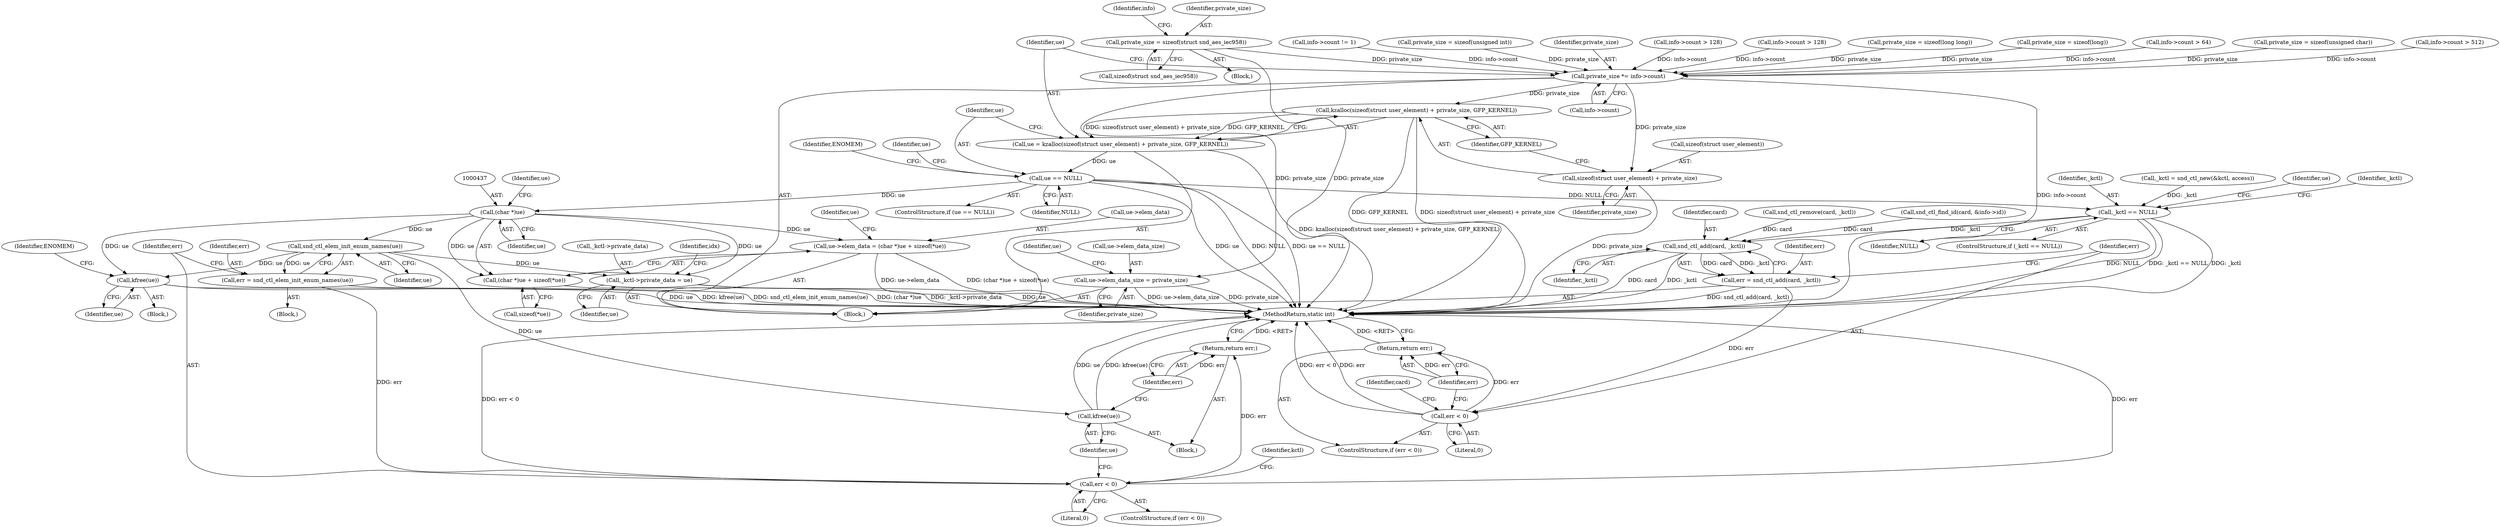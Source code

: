 digraph "0_linux_07f4d9d74a04aa7c72c5dae0ef97565f28f17b92@API" {
"1000375" [label="(Call,private_size = sizeof(struct snd_aes_iec958))"];
"1000393" [label="(Call,private_size *= info->count)"];
"1000400" [label="(Call,kzalloc(sizeof(struct user_element) + private_size, GFP_KERNEL))"];
"1000398" [label="(Call,ue = kzalloc(sizeof(struct user_element) + private_size, GFP_KERNEL))"];
"1000407" [label="(Call,ue == NULL)"];
"1000436" [label="(Call,(char *)ue)"];
"1000431" [label="(Call,ue->elem_data = (char *)ue + sizeof(*ue))"];
"1000435" [label="(Call,(char *)ue + sizeof(*ue))"];
"1000458" [label="(Call,snd_ctl_elem_init_enum_names(ue))"];
"1000456" [label="(Call,err = snd_ctl_elem_init_enum_names(ue))"];
"1000461" [label="(Call,err < 0)"];
"1000467" [label="(Return,return err;)"];
"1000465" [label="(Call,kfree(ue))"];
"1000489" [label="(Call,kfree(ue))"];
"1000494" [label="(Call,_kctl->private_data = ue)"];
"1000481" [label="(Call,_kctl == NULL)"];
"1000521" [label="(Call,snd_ctl_add(card, _kctl))"];
"1000519" [label="(Call,err = snd_ctl_add(card, _kctl))"];
"1000525" [label="(Call,err < 0)"];
"1000528" [label="(Return,return err;)"];
"1000401" [label="(Call,sizeof(struct user_element) + private_size)"];
"1000442" [label="(Call,ue->elem_data_size = private_size)"];
"1000490" [label="(Identifier,ue)"];
"1000305" [label="(Call,private_size = sizeof(long))"];
"1000441" [label="(Identifier,ue)"];
"1000407" [label="(Call,ue == NULL)"];
"1000466" [label="(Identifier,ue)"];
"1000177" [label="(Call,snd_ctl_find_id(card, &info->id))"];
"1000431" [label="(Call,ue->elem_data = (char *)ue + sizeof(*ue))"];
"1000458" [label="(Call,snd_ctl_elem_init_enum_names(ue))"];
"1000483" [label="(Identifier,NULL)"];
"1000527" [label="(Literal,0)"];
"1000382" [label="(Identifier,info)"];
"1000415" [label="(Identifier,ue)"];
"1000376" [label="(Identifier,private_size)"];
"1000481" [label="(Call,_kctl == NULL)"];
"1000495" [label="(Call,_kctl->private_data)"];
"1000402" [label="(Call,sizeof(struct user_element))"];
"1000482" [label="(Identifier,_kctl)"];
"1000393" [label="(Call,private_size *= info->count)"];
"1000462" [label="(Identifier,err)"];
"1000498" [label="(Identifier,ue)"];
"1000325" [label="(Call,info->count > 64)"];
"1000442" [label="(Call,ue->elem_data_size = private_size)"];
"1000412" [label="(Identifier,ENOMEM)"];
"1000444" [label="(Identifier,ue)"];
"1000360" [label="(Call,private_size = sizeof(unsigned char))"];
"1000522" [label="(Identifier,card)"];
"1000521" [label="(Call,snd_ctl_add(card, _kctl))"];
"1000524" [label="(ControlStructure,if (err < 0))"];
"1000471" [label="(Identifier,kctl)"];
"1000494" [label="(Call,_kctl->private_data = ue)"];
"1000465" [label="(Call,kfree(ue))"];
"1000463" [label="(Literal,0)"];
"1000398" [label="(Call,ue = kzalloc(sizeof(struct user_element) + private_size, GFP_KERNEL))"];
"1000461" [label="(Call,err < 0)"];
"1000399" [label="(Identifier,ue)"];
"1000533" [label="(Identifier,card)"];
"1000104" [label="(Block,)"];
"1000432" [label="(Call,ue->elem_data)"];
"1000446" [label="(Identifier,private_size)"];
"1000546" [label="(MethodReturn,static int)"];
"1000501" [label="(Identifier,idx)"];
"1000460" [label="(ControlStructure,if (err < 0))"];
"1000365" [label="(Call,info->count > 512)"];
"1000406" [label="(ControlStructure,if (ue == NULL))"];
"1000404" [label="(Identifier,private_size)"];
"1000375" [label="(Call,private_size = sizeof(struct snd_aes_iec958))"];
"1000401" [label="(Call,sizeof(struct user_element) + private_size)"];
"1000480" [label="(ControlStructure,if (_kctl == NULL))"];
"1000405" [label="(Identifier,GFP_KERNEL)"];
"1000380" [label="(Call,info->count != 1)"];
"1000526" [label="(Identifier,err)"];
"1000484" [label="(Block,)"];
"1000377" [label="(Call,sizeof(struct snd_aes_iec958))"];
"1000474" [label="(Call,_kctl = snd_ctl_new(&kctl, access))"];
"1000468" [label="(Identifier,err)"];
"1000519" [label="(Call,err = snd_ctl_add(card, _kctl))"];
"1000436" [label="(Call,(char *)ue)"];
"1000438" [label="(Identifier,ue)"];
"1000335" [label="(Call,private_size = sizeof(unsigned int))"];
"1000400" [label="(Call,kzalloc(sizeof(struct user_element) + private_size, GFP_KERNEL))"];
"1000451" [label="(Identifier,ue)"];
"1000467" [label="(Return,return err;)"];
"1000520" [label="(Identifier,err)"];
"1000456" [label="(Call,err = snd_ctl_elem_init_enum_names(ue))"];
"1000394" [label="(Identifier,private_size)"];
"1000457" [label="(Identifier,err)"];
"1000341" [label="(Call,info->count > 128)"];
"1000395" [label="(Call,info->count)"];
"1000528" [label="(Return,return err;)"];
"1000408" [label="(Identifier,ue)"];
"1000529" [label="(Identifier,err)"];
"1000409" [label="(Identifier,NULL)"];
"1000493" [label="(Identifier,ENOMEM)"];
"1000523" [label="(Identifier,_kctl)"];
"1000487" [label="(Identifier,ue)"];
"1000489" [label="(Call,kfree(ue))"];
"1000193" [label="(Call,snd_ctl_remove(card, _kctl))"];
"1000310" [label="(Call,info->count > 128)"];
"1000302" [label="(Block,)"];
"1000464" [label="(Block,)"];
"1000435" [label="(Call,(char *)ue + sizeof(*ue))"];
"1000455" [label="(Block,)"];
"1000443" [label="(Call,ue->elem_data_size)"];
"1000320" [label="(Call,private_size = sizeof(long long))"];
"1000525" [label="(Call,err < 0)"];
"1000439" [label="(Call,sizeof(*ue))"];
"1000496" [label="(Identifier,_kctl)"];
"1000459" [label="(Identifier,ue)"];
"1000375" -> "1000302"  [label="AST: "];
"1000375" -> "1000377"  [label="CFG: "];
"1000376" -> "1000375"  [label="AST: "];
"1000377" -> "1000375"  [label="AST: "];
"1000382" -> "1000375"  [label="CFG: "];
"1000375" -> "1000546"  [label="DDG: private_size"];
"1000375" -> "1000393"  [label="DDG: private_size"];
"1000393" -> "1000104"  [label="AST: "];
"1000393" -> "1000395"  [label="CFG: "];
"1000394" -> "1000393"  [label="AST: "];
"1000395" -> "1000393"  [label="AST: "];
"1000399" -> "1000393"  [label="CFG: "];
"1000393" -> "1000546"  [label="DDG: info->count"];
"1000325" -> "1000393"  [label="DDG: info->count"];
"1000310" -> "1000393"  [label="DDG: info->count"];
"1000341" -> "1000393"  [label="DDG: info->count"];
"1000365" -> "1000393"  [label="DDG: info->count"];
"1000380" -> "1000393"  [label="DDG: info->count"];
"1000335" -> "1000393"  [label="DDG: private_size"];
"1000360" -> "1000393"  [label="DDG: private_size"];
"1000305" -> "1000393"  [label="DDG: private_size"];
"1000320" -> "1000393"  [label="DDG: private_size"];
"1000393" -> "1000400"  [label="DDG: private_size"];
"1000393" -> "1000401"  [label="DDG: private_size"];
"1000393" -> "1000442"  [label="DDG: private_size"];
"1000400" -> "1000398"  [label="AST: "];
"1000400" -> "1000405"  [label="CFG: "];
"1000401" -> "1000400"  [label="AST: "];
"1000405" -> "1000400"  [label="AST: "];
"1000398" -> "1000400"  [label="CFG: "];
"1000400" -> "1000546"  [label="DDG: GFP_KERNEL"];
"1000400" -> "1000546"  [label="DDG: sizeof(struct user_element) + private_size"];
"1000400" -> "1000398"  [label="DDG: sizeof(struct user_element) + private_size"];
"1000400" -> "1000398"  [label="DDG: GFP_KERNEL"];
"1000398" -> "1000104"  [label="AST: "];
"1000399" -> "1000398"  [label="AST: "];
"1000408" -> "1000398"  [label="CFG: "];
"1000398" -> "1000546"  [label="DDG: kzalloc(sizeof(struct user_element) + private_size, GFP_KERNEL)"];
"1000398" -> "1000407"  [label="DDG: ue"];
"1000407" -> "1000406"  [label="AST: "];
"1000407" -> "1000409"  [label="CFG: "];
"1000408" -> "1000407"  [label="AST: "];
"1000409" -> "1000407"  [label="AST: "];
"1000412" -> "1000407"  [label="CFG: "];
"1000415" -> "1000407"  [label="CFG: "];
"1000407" -> "1000546"  [label="DDG: NULL"];
"1000407" -> "1000546"  [label="DDG: ue == NULL"];
"1000407" -> "1000546"  [label="DDG: ue"];
"1000407" -> "1000436"  [label="DDG: ue"];
"1000407" -> "1000481"  [label="DDG: NULL"];
"1000436" -> "1000435"  [label="AST: "];
"1000436" -> "1000438"  [label="CFG: "];
"1000437" -> "1000436"  [label="AST: "];
"1000438" -> "1000436"  [label="AST: "];
"1000441" -> "1000436"  [label="CFG: "];
"1000436" -> "1000431"  [label="DDG: ue"];
"1000436" -> "1000435"  [label="DDG: ue"];
"1000436" -> "1000458"  [label="DDG: ue"];
"1000436" -> "1000489"  [label="DDG: ue"];
"1000436" -> "1000494"  [label="DDG: ue"];
"1000431" -> "1000104"  [label="AST: "];
"1000431" -> "1000435"  [label="CFG: "];
"1000432" -> "1000431"  [label="AST: "];
"1000435" -> "1000431"  [label="AST: "];
"1000444" -> "1000431"  [label="CFG: "];
"1000431" -> "1000546"  [label="DDG: ue->elem_data"];
"1000431" -> "1000546"  [label="DDG: (char *)ue + sizeof(*ue)"];
"1000435" -> "1000439"  [label="CFG: "];
"1000439" -> "1000435"  [label="AST: "];
"1000435" -> "1000546"  [label="DDG: (char *)ue"];
"1000458" -> "1000456"  [label="AST: "];
"1000458" -> "1000459"  [label="CFG: "];
"1000459" -> "1000458"  [label="AST: "];
"1000456" -> "1000458"  [label="CFG: "];
"1000458" -> "1000456"  [label="DDG: ue"];
"1000458" -> "1000465"  [label="DDG: ue"];
"1000458" -> "1000489"  [label="DDG: ue"];
"1000458" -> "1000494"  [label="DDG: ue"];
"1000456" -> "1000455"  [label="AST: "];
"1000457" -> "1000456"  [label="AST: "];
"1000462" -> "1000456"  [label="CFG: "];
"1000456" -> "1000546"  [label="DDG: snd_ctl_elem_init_enum_names(ue)"];
"1000456" -> "1000461"  [label="DDG: err"];
"1000461" -> "1000460"  [label="AST: "];
"1000461" -> "1000463"  [label="CFG: "];
"1000462" -> "1000461"  [label="AST: "];
"1000463" -> "1000461"  [label="AST: "];
"1000466" -> "1000461"  [label="CFG: "];
"1000471" -> "1000461"  [label="CFG: "];
"1000461" -> "1000546"  [label="DDG: err < 0"];
"1000461" -> "1000546"  [label="DDG: err"];
"1000461" -> "1000467"  [label="DDG: err"];
"1000467" -> "1000464"  [label="AST: "];
"1000467" -> "1000468"  [label="CFG: "];
"1000468" -> "1000467"  [label="AST: "];
"1000546" -> "1000467"  [label="CFG: "];
"1000467" -> "1000546"  [label="DDG: <RET>"];
"1000468" -> "1000467"  [label="DDG: err"];
"1000465" -> "1000464"  [label="AST: "];
"1000465" -> "1000466"  [label="CFG: "];
"1000466" -> "1000465"  [label="AST: "];
"1000468" -> "1000465"  [label="CFG: "];
"1000465" -> "1000546"  [label="DDG: kfree(ue)"];
"1000465" -> "1000546"  [label="DDG: ue"];
"1000489" -> "1000484"  [label="AST: "];
"1000489" -> "1000490"  [label="CFG: "];
"1000490" -> "1000489"  [label="AST: "];
"1000493" -> "1000489"  [label="CFG: "];
"1000489" -> "1000546"  [label="DDG: kfree(ue)"];
"1000489" -> "1000546"  [label="DDG: ue"];
"1000494" -> "1000104"  [label="AST: "];
"1000494" -> "1000498"  [label="CFG: "];
"1000495" -> "1000494"  [label="AST: "];
"1000498" -> "1000494"  [label="AST: "];
"1000501" -> "1000494"  [label="CFG: "];
"1000494" -> "1000546"  [label="DDG: ue"];
"1000494" -> "1000546"  [label="DDG: _kctl->private_data"];
"1000481" -> "1000480"  [label="AST: "];
"1000481" -> "1000483"  [label="CFG: "];
"1000482" -> "1000481"  [label="AST: "];
"1000483" -> "1000481"  [label="AST: "];
"1000487" -> "1000481"  [label="CFG: "];
"1000496" -> "1000481"  [label="CFG: "];
"1000481" -> "1000546"  [label="DDG: NULL"];
"1000481" -> "1000546"  [label="DDG: _kctl == NULL"];
"1000481" -> "1000546"  [label="DDG: _kctl"];
"1000474" -> "1000481"  [label="DDG: _kctl"];
"1000481" -> "1000521"  [label="DDG: _kctl"];
"1000521" -> "1000519"  [label="AST: "];
"1000521" -> "1000523"  [label="CFG: "];
"1000522" -> "1000521"  [label="AST: "];
"1000523" -> "1000521"  [label="AST: "];
"1000519" -> "1000521"  [label="CFG: "];
"1000521" -> "1000546"  [label="DDG: card"];
"1000521" -> "1000546"  [label="DDG: _kctl"];
"1000521" -> "1000519"  [label="DDG: card"];
"1000521" -> "1000519"  [label="DDG: _kctl"];
"1000177" -> "1000521"  [label="DDG: card"];
"1000193" -> "1000521"  [label="DDG: card"];
"1000519" -> "1000104"  [label="AST: "];
"1000520" -> "1000519"  [label="AST: "];
"1000526" -> "1000519"  [label="CFG: "];
"1000519" -> "1000546"  [label="DDG: snd_ctl_add(card, _kctl)"];
"1000519" -> "1000525"  [label="DDG: err"];
"1000525" -> "1000524"  [label="AST: "];
"1000525" -> "1000527"  [label="CFG: "];
"1000526" -> "1000525"  [label="AST: "];
"1000527" -> "1000525"  [label="AST: "];
"1000529" -> "1000525"  [label="CFG: "];
"1000533" -> "1000525"  [label="CFG: "];
"1000525" -> "1000546"  [label="DDG: err < 0"];
"1000525" -> "1000546"  [label="DDG: err"];
"1000525" -> "1000528"  [label="DDG: err"];
"1000528" -> "1000524"  [label="AST: "];
"1000528" -> "1000529"  [label="CFG: "];
"1000529" -> "1000528"  [label="AST: "];
"1000546" -> "1000528"  [label="CFG: "];
"1000528" -> "1000546"  [label="DDG: <RET>"];
"1000529" -> "1000528"  [label="DDG: err"];
"1000401" -> "1000404"  [label="CFG: "];
"1000402" -> "1000401"  [label="AST: "];
"1000404" -> "1000401"  [label="AST: "];
"1000405" -> "1000401"  [label="CFG: "];
"1000401" -> "1000546"  [label="DDG: private_size"];
"1000442" -> "1000104"  [label="AST: "];
"1000442" -> "1000446"  [label="CFG: "];
"1000443" -> "1000442"  [label="AST: "];
"1000446" -> "1000442"  [label="AST: "];
"1000451" -> "1000442"  [label="CFG: "];
"1000442" -> "1000546"  [label="DDG: ue->elem_data_size"];
"1000442" -> "1000546"  [label="DDG: private_size"];
}

